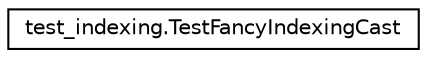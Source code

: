 digraph "Graphical Class Hierarchy"
{
 // LATEX_PDF_SIZE
  edge [fontname="Helvetica",fontsize="10",labelfontname="Helvetica",labelfontsize="10"];
  node [fontname="Helvetica",fontsize="10",shape=record];
  rankdir="LR";
  Node0 [label="test_indexing.TestFancyIndexingCast",height=0.2,width=0.4,color="black", fillcolor="white", style="filled",URL="$classtest__indexing_1_1TestFancyIndexingCast.html",tooltip=" "];
}
